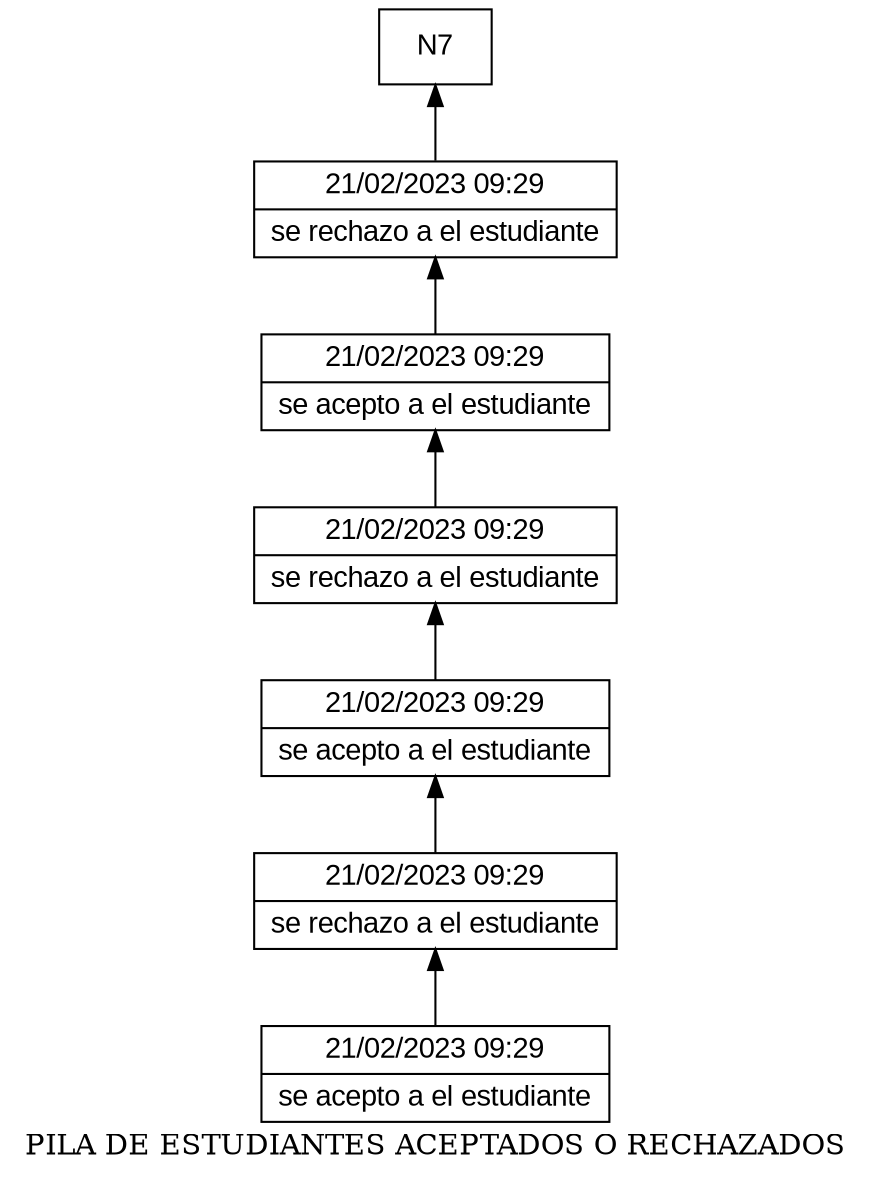 digraph G {
rankdir=BT;
node [shape=box];
node [shape=record fontname=Arial]
label = "PILA DE ESTUDIANTES ACEPTADOS O RECHAZADOS";
N6[label="{21/02/2023      09:29     |se rechazo a el estudiante}"];
N1->N2;
N5[label="{21/02/2023      09:29     |se acepto a el estudiante}"];
N2->N3;
N4[label="{21/02/2023      09:29     |se rechazo a el estudiante}"];
N3->N4;
N3[label="{21/02/2023      09:29     |se acepto a el estudiante}"];
N4->N5;
N2[label="{21/02/2023      09:29     |se rechazo a el estudiante}"];
N5->N6;
N1[label="{21/02/2023      09:29     |se acepto a el estudiante}"];
N6->N7;
}